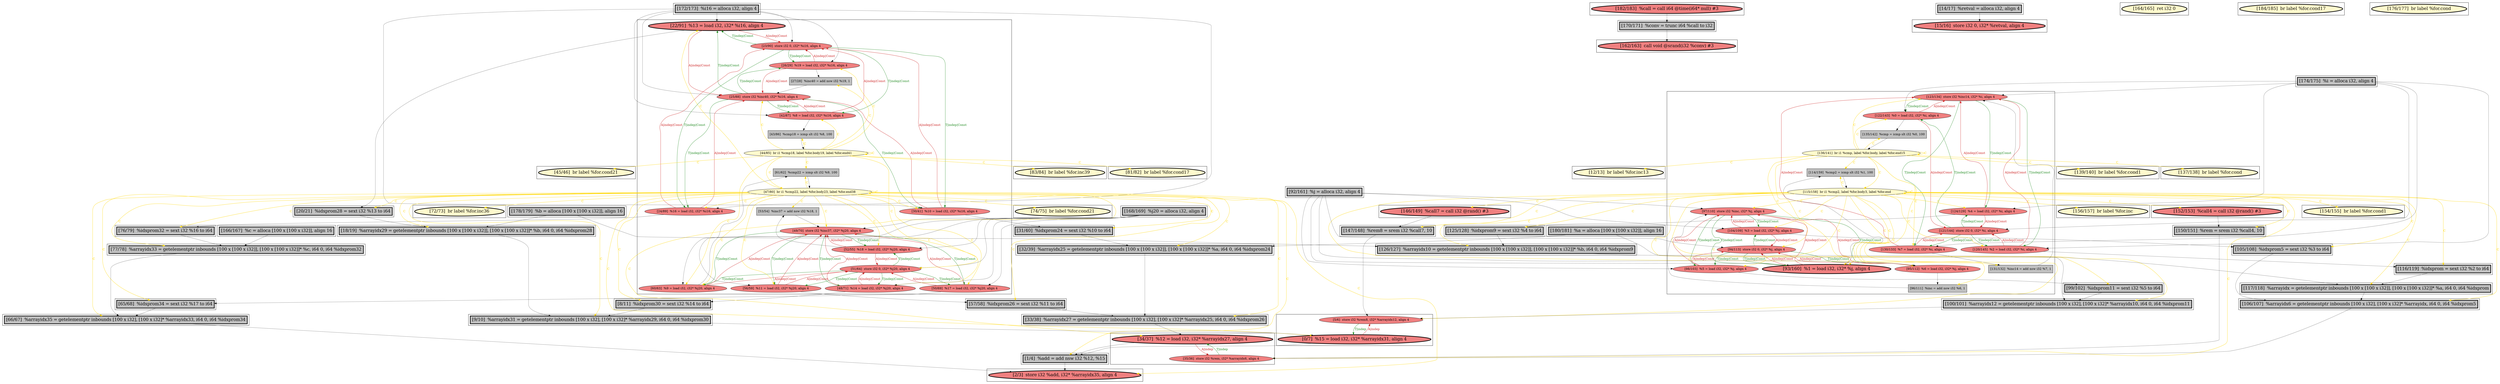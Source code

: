 
digraph G {



node383->node381 [style=solid,color=forestgreen,label="T|indep|Const",penwidth=1.0,fontcolor=forestgreen ]
node381->node383 [style=solid,color=firebrick3,label="A|indep|Const",penwidth=1.0,fontcolor=firebrick3 ]
node349->node350 [style=solid,color=forestgreen,label="T|indep",penwidth=1.0,fontcolor=forestgreen ]
node385->node383 [style=solid,color=firebrick3,label="A|indep|Const",penwidth=1.0,fontcolor=firebrick3 ]
node387->node384 [style=solid,color=gold,label="C",penwidth=1.0,fontcolor=gold ]
node356->node355 [style=solid,color=firebrick3,label="A|indep",penwidth=1.0,fontcolor=firebrick3 ]
node406->node414 [style=solid,color=black,label="",penwidth=0.5,fontcolor=black ]
node418->node408 [style=solid,color=forestgreen,label="T|indep|Const",penwidth=1.0,fontcolor=forestgreen ]
node408->node418 [style=solid,color=firebrick3,label="A|indep|Const",penwidth=1.0,fontcolor=firebrick3 ]
node380->node376 [style=solid,color=forestgreen,label="T|indep|Const",penwidth=1.0,fontcolor=forestgreen ]
node385->node373 [style=solid,color=firebrick3,label="A|indep|Const",penwidth=1.0,fontcolor=firebrick3 ]
node373->node385 [style=solid,color=forestgreen,label="T|indep|Const",penwidth=1.0,fontcolor=forestgreen ]
node373->node382 [style=solid,color=forestgreen,label="T|indep|Const",penwidth=1.0,fontcolor=forestgreen ]
node383->node385 [style=solid,color=forestgreen,label="T|indep|Const",penwidth=1.0,fontcolor=forestgreen ]
node382->node373 [style=solid,color=firebrick3,label="A|indep|Const",penwidth=1.0,fontcolor=firebrick3 ]
node375->node376 [style=solid,color=forestgreen,label="T|indep|Const",penwidth=1.0,fontcolor=forestgreen ]
node380->node377 [style=solid,color=forestgreen,label="T|indep|Const",penwidth=1.0,fontcolor=forestgreen ]
node424->node421 [style=solid,color=forestgreen,label="T|indep|Const",penwidth=1.0,fontcolor=forestgreen ]
node393->node355 [style=solid,color=black,label="",penwidth=0.5,fontcolor=black ]
node374->node436 [style=solid,color=gold,label="C",penwidth=1.0,fontcolor=gold ]
node378->node380 [style=solid,color=firebrick3,label="A|indep|Const",penwidth=1.0,fontcolor=firebrick3 ]
node384->node388 [style=solid,color=black,label="",penwidth=0.5,fontcolor=black ]
node378->node375 [style=solid,color=firebrick3,label="A|indep|Const",penwidth=1.0,fontcolor=firebrick3 ]
node375->node378 [style=solid,color=forestgreen,label="T|indep|Const",penwidth=1.0,fontcolor=forestgreen ]
node383->node384 [style=solid,color=forestgreen,label="T|indep|Const",penwidth=1.0,fontcolor=forestgreen ]
node383->node382 [style=solid,color=forestgreen,label="T|indep|Const",penwidth=1.0,fontcolor=forestgreen ]
node413->node418 [style=solid,color=firebrick3,label="A|indep|Const",penwidth=1.0,fontcolor=firebrick3 ]
node411->node426 [style=solid,color=firebrick3,label="A|indep|Const",penwidth=1.0,fontcolor=firebrick3 ]
node427->node423 [style=solid,color=forestgreen,label="T|indep|Const",penwidth=1.0,fontcolor=forestgreen ]
node423->node427 [style=solid,color=firebrick3,label="A|indep|Const",penwidth=1.0,fontcolor=firebrick3 ]
node427->node425 [style=solid,color=forestgreen,label="T|indep|Const",penwidth=1.0,fontcolor=forestgreen ]
node425->node427 [style=solid,color=firebrick3,label="A|indep|Const",penwidth=1.0,fontcolor=firebrick3 ]
node419->node427 [style=solid,color=firebrick3,label="A|indep|Const",penwidth=1.0,fontcolor=firebrick3 ]
node417->node426 [style=solid,color=firebrick3,label="A|indep|Const",penwidth=1.0,fontcolor=firebrick3 ]
node423->node426 [style=solid,color=firebrick3,label="A|indep|Const",penwidth=1.0,fontcolor=firebrick3 ]
node426->node423 [style=solid,color=forestgreen,label="T|indep|Const",penwidth=1.0,fontcolor=forestgreen ]
node412->node428 [style=solid,color=gold,label="C",penwidth=1.0,fontcolor=gold ]
node425->node426 [style=solid,color=firebrick3,label="A|indep|Const",penwidth=1.0,fontcolor=firebrick3 ]
node380->node389 [style=solid,color=forestgreen,label="T|indep|Const",penwidth=1.0,fontcolor=forestgreen ]
node426->node425 [style=solid,color=forestgreen,label="T|indep|Const",penwidth=1.0,fontcolor=forestgreen ]
node382->node383 [style=solid,color=firebrick3,label="A|indep|Const",penwidth=1.0,fontcolor=firebrick3 ]
node424->node413 [style=solid,color=forestgreen,label="T|indep|Const",penwidth=1.0,fontcolor=forestgreen ]
node426->node417 [style=solid,color=forestgreen,label="T|indep|Const",penwidth=1.0,fontcolor=forestgreen ]
node419->node426 [style=solid,color=firebrick3,label="A|indep|Const",penwidth=1.0,fontcolor=firebrick3 ]
node412->node411 [style=solid,color=gold,label="C",penwidth=1.0,fontcolor=gold ]
node426->node419 [style=solid,color=forestgreen,label="T|indep|Const",penwidth=1.0,fontcolor=forestgreen ]
node387->node433 [style=solid,color=gold,label="C",penwidth=1.0,fontcolor=gold ]
node412->node410 [style=solid,color=gold,label="C",penwidth=1.0,fontcolor=gold ]
node434->node427 [style=solid,color=black,label="",penwidth=0.5,fontcolor=black ]
node375->node389 [style=solid,color=forestgreen,label="T|indep|Const",penwidth=1.0,fontcolor=forestgreen ]
node381->node373 [style=solid,color=firebrick3,label="A|indep|Const",penwidth=1.0,fontcolor=firebrick3 ]
node373->node381 [style=solid,color=forestgreen,label="T|indep|Const",penwidth=1.0,fontcolor=forestgreen ]
node429->node349 [style=solid,color=black,label="",penwidth=0.5,fontcolor=black ]
node413->node424 [style=solid,color=firebrick3,label="A|indep|Const",penwidth=1.0,fontcolor=firebrick3 ]
node412->node366 [style=solid,color=gold,label="C",penwidth=1.0,fontcolor=gold ]
node420->node412 [style=solid,color=gold,label="C",penwidth=1.0,fontcolor=gold ]
node374->node386 [style=solid,color=gold,label="C",penwidth=1.0,fontcolor=gold ]
node371->node373 [style=solid,color=black,label="",penwidth=0.5,fontcolor=black ]
node372->node374 [style=solid,color=black,label="",penwidth=0.5,fontcolor=black ]
node424->node414 [style=solid,color=forestgreen,label="T|indep|Const",penwidth=1.0,fontcolor=forestgreen ]
node417->node362 [style=solid,color=black,label="",penwidth=0.5,fontcolor=black ]
node408->node360 [style=solid,color=black,label="",penwidth=0.5,fontcolor=black ]
node434->node425 [style=solid,color=black,label="",penwidth=0.5,fontcolor=black ]
node412->node426 [style=solid,color=gold,label="C",penwidth=1.0,fontcolor=gold ]
node437->node349 [style=solid,color=black,label="",penwidth=0.5,fontcolor=black ]
node360->node358 [style=solid,color=black,label="",penwidth=0.5,fontcolor=black ]
node412->node391 [style=solid,color=gold,label="C",penwidth=1.0,fontcolor=gold ]
node426->node411 [style=solid,color=forestgreen,label="T|indep|Const",penwidth=1.0,fontcolor=forestgreen ]
node353->node397 [style=solid,color=black,label="",penwidth=0.5,fontcolor=black ]
node424->node408 [style=solid,color=forestgreen,label="T|indep|Const",penwidth=1.0,fontcolor=forestgreen ]
node420->node421 [style=solid,color=gold,label="C",penwidth=1.0,fontcolor=gold ]
node420->node396 [style=solid,color=gold,label="C",penwidth=1.0,fontcolor=gold ]
node420->node423 [style=solid,color=gold,label="C",penwidth=1.0,fontcolor=gold ]
node374->node372 [style=solid,color=gold,label="C",penwidth=1.0,fontcolor=gold ]
node350->node349 [style=solid,color=firebrick3,label="A|indep",penwidth=1.0,fontcolor=firebrick3 ]
node427->node419 [style=solid,color=forestgreen,label="T|indep|Const",penwidth=1.0,fontcolor=forestgreen ]
node420->node424 [style=solid,color=gold,label="C",penwidth=1.0,fontcolor=gold ]
node428->node392 [style=solid,color=black,label="",penwidth=0.5,fontcolor=black ]
node420->node422 [style=solid,color=gold,label="C",penwidth=1.0,fontcolor=gold ]
node417->node427 [style=solid,color=firebrick3,label="A|indep|Const",penwidth=1.0,fontcolor=firebrick3 ]
node412->node358 [style=solid,color=gold,label="C",penwidth=1.0,fontcolor=gold ]
node420->node416 [style=solid,color=gold,label="C",penwidth=1.0,fontcolor=gold ]
node435->node404 [style=solid,color=black,label="",penwidth=0.5,fontcolor=black ]
node394->node370 [style=solid,color=black,label="",penwidth=0.5,fontcolor=black ]
node418->node413 [style=solid,color=forestgreen,label="T|indep|Const",penwidth=1.0,fontcolor=forestgreen ]
node401->node391 [style=solid,color=black,label="",penwidth=0.5,fontcolor=black ]
node387->node388 [style=solid,color=gold,label="C",penwidth=1.0,fontcolor=gold ]
node387->node383 [style=solid,color=gold,label="C",penwidth=1.0,fontcolor=gold ]
node390->node393 [style=solid,color=black,label="",penwidth=0.5,fontcolor=black ]
node418->node421 [style=solid,color=forestgreen,label="T|indep|Const",penwidth=1.0,fontcolor=forestgreen ]
node374->node389 [style=solid,color=gold,label="C",penwidth=1.0,fontcolor=gold ]
node416->node418 [style=solid,color=firebrick3,label="A|indep|Const",penwidth=1.0,fontcolor=firebrick3 ]
node374->node403 [style=solid,color=gold,label="C",penwidth=1.0,fontcolor=gold ]
node386->node380 [style=solid,color=black,label="",penwidth=0.5,fontcolor=black ]
node387->node402 [style=solid,color=gold,label="C",penwidth=1.0,fontcolor=gold ]
node376->node440 [style=solid,color=black,label="",penwidth=0.5,fontcolor=black ]
node374->node404 [style=solid,color=gold,label="C",penwidth=1.0,fontcolor=gold ]
node374->node349 [style=solid,color=gold,label="C",penwidth=1.0,fontcolor=gold ]
node419->node364 [style=solid,color=black,label="",penwidth=0.5,fontcolor=black ]
node374->node399 [style=solid,color=gold,label="C",penwidth=1.0,fontcolor=gold ]
node408->node424 [style=solid,color=firebrick3,label="A|indep|Const",penwidth=1.0,fontcolor=firebrick3 ]
node416->node424 [style=solid,color=firebrick3,label="A|indep|Const",penwidth=1.0,fontcolor=firebrick3 ]
node374->node390 [style=solid,color=gold,label="C",penwidth=1.0,fontcolor=gold ]
node406->node408 [style=solid,color=black,label="",penwidth=0.5,fontcolor=black ]
node358->node357 [style=solid,color=black,label="",penwidth=0.5,fontcolor=black ]
node412->node354 [style=solid,color=gold,label="C",penwidth=1.0,fontcolor=gold ]
node377->node380 [style=solid,color=firebrick3,label="A|indep|Const",penwidth=1.0,fontcolor=firebrick3 ]
node371->node385 [style=solid,color=black,label="",penwidth=0.5,fontcolor=black ]
node374->node438 [style=solid,color=gold,label="C",penwidth=1.0,fontcolor=gold ]
node374->node376 [style=solid,color=gold,label="C",penwidth=1.0,fontcolor=gold ]
node420->node427 [style=solid,color=gold,label="C",penwidth=1.0,fontcolor=gold ]
node387->node351 [style=solid,color=gold,label="C",penwidth=1.0,fontcolor=gold ]
node412->node392 [style=solid,color=gold,label="C",penwidth=1.0,fontcolor=gold ]
node406->node416 [style=solid,color=black,label="",penwidth=0.5,fontcolor=black ]
node376->node380 [style=solid,color=firebrick3,label="A|indep|Const",penwidth=1.0,fontcolor=firebrick3 ]
node368->node354 [style=solid,color=black,label="",penwidth=0.5,fontcolor=black ]
node387->node372 [style=solid,color=gold,label="C",penwidth=1.0,fontcolor=gold ]
node412->node417 [style=solid,color=gold,label="C",penwidth=1.0,fontcolor=gold ]
node374->node429 [style=solid,color=gold,label="C",penwidth=1.0,fontcolor=gold ]
node367->node389 [style=solid,color=black,label="",penwidth=0.5,fontcolor=black ]
node374->node380 [style=solid,color=gold,label="C",penwidth=1.0,fontcolor=gold ]
node427->node411 [style=solid,color=forestgreen,label="T|indep|Const",penwidth=1.0,fontcolor=forestgreen ]
node403->node435 [style=solid,color=black,label="",penwidth=0.5,fontcolor=black ]
node412->node423 [style=solid,color=gold,label="C",penwidth=1.0,fontcolor=gold ]
node441->node437 [style=solid,color=black,label="",penwidth=0.5,fontcolor=black ]
node436->node438 [style=solid,color=black,label="",penwidth=0.5,fontcolor=black ]
node412->node413 [style=solid,color=gold,label="C",penwidth=1.0,fontcolor=gold ]
node412->node425 [style=solid,color=gold,label="C",penwidth=1.0,fontcolor=gold ]
node414->node418 [style=solid,color=firebrick3,label="A|indep|Const",penwidth=1.0,fontcolor=firebrick3 ]
node414->node424 [style=solid,color=firebrick3,label="A|indep|Const",penwidth=1.0,fontcolor=firebrick3 ]
node434->node417 [style=solid,color=black,label="",penwidth=0.5,fontcolor=black ]
node374->node440 [style=solid,color=gold,label="C",penwidth=1.0,fontcolor=gold ]
node412->node362 [style=solid,color=gold,label="C",penwidth=1.0,fontcolor=gold ]
node434->node419 [style=solid,color=black,label="",penwidth=0.5,fontcolor=black ]
node387->node381 [style=solid,color=gold,label="C",penwidth=1.0,fontcolor=gold ]
node412->node365 [style=solid,color=gold,label="C",penwidth=1.0,fontcolor=gold ]
node389->node380 [style=solid,color=firebrick3,label="A|indep|Const",penwidth=1.0,fontcolor=firebrick3 ]
node379->node387 [style=solid,color=black,label="",penwidth=0.5,fontcolor=black ]
node418->node414 [style=solid,color=forestgreen,label="T|indep|Const",penwidth=1.0,fontcolor=forestgreen ]
node389->node441 [style=solid,color=black,label="",penwidth=0.5,fontcolor=black ]
node412->node356 [style=solid,color=gold,label="C",penwidth=1.0,fontcolor=gold ]
node384->node383 [style=solid,color=firebrick3,label="A|indep|Const",penwidth=1.0,fontcolor=firebrick3 ]
node387->node374 [style=solid,color=gold,label="C",penwidth=1.0,fontcolor=gold ]
node412->node363 [style=solid,color=gold,label="C",penwidth=1.0,fontcolor=gold ]
node412->node408 [style=solid,color=gold,label="C",penwidth=1.0,fontcolor=gold ]
node412->node414 [style=solid,color=gold,label="C",penwidth=1.0,fontcolor=gold ]
node434->node423 [style=solid,color=black,label="",penwidth=0.5,fontcolor=black ]
node412->node397 [style=solid,color=gold,label="C",penwidth=1.0,fontcolor=gold ]
node409->node424 [style=solid,color=black,label="",penwidth=0.5,fontcolor=black ]
node438->node437 [style=solid,color=black,label="",penwidth=0.5,fontcolor=black ]
node412->node364 [style=solid,color=gold,label="C",penwidth=1.0,fontcolor=gold ]
node392->node363 [style=solid,color=black,label="",penwidth=0.5,fontcolor=black ]
node374->node393 [style=solid,color=gold,label="C",penwidth=1.0,fontcolor=gold ]
node423->node422 [style=solid,color=black,label="",penwidth=0.5,fontcolor=black ]
node374->node382 [style=solid,color=gold,label="C",penwidth=1.0,fontcolor=gold ]
node371->node383 [style=solid,color=black,label="",penwidth=0.5,fontcolor=black ]
node412->node360 [style=solid,color=gold,label="C",penwidth=1.0,fontcolor=gold ]
node412->node353 [style=solid,color=gold,label="C",penwidth=1.0,fontcolor=gold ]
node374->node435 [style=solid,color=gold,label="C",penwidth=1.0,fontcolor=gold ]
node420->node409 [style=solid,color=gold,label="C",penwidth=1.0,fontcolor=gold ]
node420->node369 [style=solid,color=gold,label="C",penwidth=1.0,fontcolor=gold ]
node374->node355 [style=solid,color=gold,label="C",penwidth=1.0,fontcolor=gold ]
node395->node354 [style=solid,color=black,label="",penwidth=0.5,fontcolor=black ]
node425->node353 [style=solid,color=black,label="",penwidth=0.5,fontcolor=black ]
node374->node437 [style=solid,color=gold,label="C",penwidth=1.0,fontcolor=gold ]
node412->node395 [style=solid,color=gold,label="C",penwidth=1.0,fontcolor=gold ]
node412->node357 [style=solid,color=gold,label="C",penwidth=1.0,fontcolor=gold ]
node367->node378 [style=solid,color=black,label="",penwidth=0.5,fontcolor=black ]
node440->node404 [style=solid,color=black,label="",penwidth=0.5,fontcolor=black ]
node410->node426 [style=solid,color=black,label="",penwidth=0.5,fontcolor=black ]
node420->node415 [style=solid,color=gold,label="C",penwidth=1.0,fontcolor=gold ]
node412->node419 [style=solid,color=gold,label="C",penwidth=1.0,fontcolor=gold ]
node415->node420 [style=solid,color=black,label="",penwidth=0.5,fontcolor=black ]
node388->node383 [style=solid,color=black,label="",penwidth=0.5,fontcolor=black ]
node385->node436 [style=solid,color=black,label="",penwidth=0.5,fontcolor=black ]
node406->node421 [style=solid,color=black,label="",penwidth=0.5,fontcolor=black ]
node421->node418 [style=solid,color=firebrick3,label="A|indep|Const",penwidth=1.0,fontcolor=firebrick3 ]
node354->node397 [style=solid,color=black,label="",penwidth=0.5,fontcolor=black ]
node355->node356 [style=solid,color=forestgreen,label="T|indep",penwidth=1.0,fontcolor=forestgreen ]
node422->node412 [style=solid,color=black,label="",penwidth=0.5,fontcolor=black ]
node380->node378 [style=solid,color=forestgreen,label="T|indep|Const",penwidth=1.0,fontcolor=forestgreen ]
node368->node438 [style=solid,color=black,label="",penwidth=0.5,fontcolor=black ]
node418->node416 [style=solid,color=forestgreen,label="T|indep|Const",penwidth=1.0,fontcolor=forestgreen ]
node363->node391 [style=solid,color=black,label="",penwidth=0.5,fontcolor=black ]
node367->node376 [style=solid,color=black,label="",penwidth=0.5,fontcolor=black ]
node371->node382 [style=solid,color=black,label="",penwidth=0.5,fontcolor=black ]
node389->node375 [style=solid,color=firebrick3,label="A|indep|Const",penwidth=1.0,fontcolor=firebrick3 ]
node397->node350 [style=solid,color=black,label="",penwidth=0.5,fontcolor=black ]
node413->node428 [style=solid,color=black,label="",penwidth=0.5,fontcolor=black ]
node405->node358 [style=solid,color=black,label="",penwidth=0.5,fontcolor=black ]
node374->node407 [style=solid,color=gold,label="C",penwidth=1.0,fontcolor=gold ]
node374->node378 [style=solid,color=gold,label="C",penwidth=1.0,fontcolor=gold ]
node424->node416 [style=solid,color=forestgreen,label="T|indep|Const",penwidth=1.0,fontcolor=forestgreen ]
node411->node427 [style=solid,color=firebrick3,label="A|indep|Const",penwidth=1.0,fontcolor=firebrick3 ]
node367->node375 [style=solid,color=black,label="",penwidth=0.5,fontcolor=black ]
node377->node372 [style=solid,color=black,label="",penwidth=0.5,fontcolor=black ]
node350->node401 [style=solid,color=black,label="",penwidth=0.5,fontcolor=black ]
node405->node435 [style=solid,color=black,label="",penwidth=0.5,fontcolor=black ]
node387->node387 [style=solid,color=gold,label="C",penwidth=1.0,fontcolor=gold ]
node387->node379 [style=solid,color=gold,label="C",penwidth=1.0,fontcolor=gold ]
node434->node411 [style=solid,color=black,label="",penwidth=0.5,fontcolor=black ]
node371->node381 [style=solid,color=black,label="",penwidth=0.5,fontcolor=black ]
node421->node424 [style=solid,color=firebrick3,label="A|indep|Const",penwidth=1.0,fontcolor=firebrick3 ]
node374->node374 [style=solid,color=gold,label="C",penwidth=1.0,fontcolor=gold ]
node374->node439 [style=solid,color=gold,label="C",penwidth=1.0,fontcolor=gold ]
node412->node350 [style=solid,color=gold,label="C",penwidth=1.0,fontcolor=gold ]
node416->node409 [style=solid,color=black,label="",penwidth=0.5,fontcolor=black ]
node430->node392 [style=solid,color=black,label="",penwidth=0.5,fontcolor=black ]
node374->node377 [style=solid,color=gold,label="C",penwidth=1.0,fontcolor=gold ]
node384->node373 [style=solid,color=firebrick3,label="A|indep|Const",penwidth=1.0,fontcolor=firebrick3 ]
node374->node385 [style=solid,color=gold,label="C",penwidth=1.0,fontcolor=gold ]
node370->node432 [style=solid,color=black,label="",penwidth=0.5,fontcolor=black ]
node411->node410 [style=solid,color=black,label="",penwidth=0.5,fontcolor=black ]
node373->node384 [style=solid,color=forestgreen,label="T|indep|Const",penwidth=1.0,fontcolor=forestgreen ]
node364->node363 [style=solid,color=black,label="",penwidth=0.5,fontcolor=black ]
node352->node359 [style=solid,color=black,label="",penwidth=0.5,fontcolor=black ]
node420->node361 [style=solid,color=gold,label="C",penwidth=1.0,fontcolor=gold ]
node404->node355 [style=solid,color=black,label="",penwidth=0.5,fontcolor=black ]
node367->node377 [style=solid,color=black,label="",penwidth=0.5,fontcolor=black ]
node406->node418 [style=solid,color=black,label="",penwidth=0.5,fontcolor=black ]
node362->node357 [style=solid,color=black,label="",penwidth=0.5,fontcolor=black ]
node387->node375 [style=solid,color=gold,label="C",penwidth=1.0,fontcolor=gold ]
node412->node422 [style=solid,color=gold,label="C",penwidth=1.0,fontcolor=gold ]
node434->node426 [style=solid,color=black,label="",penwidth=0.5,fontcolor=black ]
node427->node417 [style=solid,color=forestgreen,label="T|indep|Const",penwidth=1.0,fontcolor=forestgreen ]
node421->node415 [style=solid,color=black,label="",penwidth=0.5,fontcolor=black ]
node387->node377 [style=solid,color=gold,label="C",penwidth=1.0,fontcolor=gold ]
node378->node386 [style=solid,color=black,label="",penwidth=0.5,fontcolor=black ]
node356->node401 [style=solid,color=black,label="",penwidth=0.5,fontcolor=black ]
node377->node375 [style=solid,color=firebrick3,label="A|indep|Const",penwidth=1.0,fontcolor=firebrick3 ]
node412->node401 [style=solid,color=gold,label="C",penwidth=1.0,fontcolor=gold ]
node381->node379 [style=solid,color=black,label="",penwidth=0.5,fontcolor=black ]
node406->node413 [style=solid,color=black,label="",penwidth=0.5,fontcolor=black ]
node375->node377 [style=solid,color=forestgreen,label="T|indep|Const",penwidth=1.0,fontcolor=forestgreen ]
node382->node403 [style=solid,color=black,label="",penwidth=0.5,fontcolor=black ]
node406->node424 [style=solid,color=black,label="",penwidth=0.5,fontcolor=black ]
node374->node441 [style=solid,color=gold,label="C",penwidth=1.0,fontcolor=gold ]
node371->node384 [style=solid,color=black,label="",penwidth=0.5,fontcolor=black ]
node357->node356 [style=solid,color=black,label="",penwidth=0.5,fontcolor=black ]
node420->node420 [style=solid,color=gold,label="C",penwidth=1.0,fontcolor=gold ]
node367->node380 [style=solid,color=black,label="",penwidth=0.5,fontcolor=black ]
node412->node412 [style=solid,color=gold,label="C",penwidth=1.0,fontcolor=gold ]
node407->node429 [style=solid,color=black,label="",penwidth=0.5,fontcolor=black ]
node376->node375 [style=solid,color=firebrick3,label="A|indep|Const",penwidth=1.0,fontcolor=firebrick3 ]
node414->node395 [style=solid,color=black,label="",penwidth=0.5,fontcolor=black ]


subgraph cluster53 {


node440 [penwidth=3.0,fontsize=20,fillcolor=grey,label="[105/108]  %idxprom5 = sext i32 %3 to i64",shape=rectangle,style=filled ]



}

subgraph cluster51 {


node438 [penwidth=3.0,fontsize=20,fillcolor=grey,label="[126/127]  %arrayidx10 = getelementptr inbounds [100 x [100 x i32]], [100 x [100 x i32]]* %b, i64 0, i64 %idxprom9",shape=rectangle,style=filled ]



}

subgraph cluster50 {


node437 [penwidth=3.0,fontsize=20,fillcolor=grey,label="[100/101]  %arrayidx12 = getelementptr inbounds [100 x i32], [100 x i32]* %arrayidx10, i64 0, i64 %idxprom11",shape=rectangle,style=filled ]



}

subgraph cluster49 {


node436 [penwidth=3.0,fontsize=20,fillcolor=grey,label="[125/128]  %idxprom9 = sext i32 %4 to i64",shape=rectangle,style=filled ]



}

subgraph cluster45 {


node432 [penwidth=3.0,fontsize=20,fillcolor=lightcoral,label="[162/163]  call void @srand(i32 %conv) #3",shape=ellipse,style=filled ]



}

subgraph cluster41 {


node428 [penwidth=3.0,fontsize=20,fillcolor=grey,label="[76/79]  %idxprom32 = sext i32 %16 to i64",shape=rectangle,style=filled ]



}

subgraph cluster39 {


node407 [penwidth=3.0,fontsize=20,fillcolor=lightcoral,label="[146/149]  %call7 = call i32 @rand() #3",shape=ellipse,style=filled ]



}

subgraph cluster38 {


node406 [penwidth=3.0,fontsize=20,fillcolor=grey,label="[172/173]  %i16 = alloca i32, align 4",shape=rectangle,style=filled ]



}

subgraph cluster46 {


node433 [penwidth=3.0,fontsize=20,fillcolor=lemonchiffon,label="[139/140]  br label %for.cond1",shape=ellipse,style=filled ]



}

subgraph cluster37 {


node405 [penwidth=3.0,fontsize=20,fillcolor=grey,label="[180/181]  %a = alloca [100 x [100 x i32]], align 16",shape=rectangle,style=filled ]



}

subgraph cluster36 {


node404 [penwidth=3.0,fontsize=20,fillcolor=grey,label="[106/107]  %arrayidx6 = getelementptr inbounds [100 x i32], [100 x i32]* %arrayidx, i64 0, i64 %idxprom5",shape=rectangle,style=filled ]



}

subgraph cluster15 {


node366 [penwidth=3.0,fontsize=20,fillcolor=lemonchiffon,label="[74/75]  br label %for.cond21",shape=ellipse,style=filled ]



}

subgraph cluster40 {


node426 [fillcolor=lightcoral,label="[49/70]  store i32 %inc37, i32* %j20, align 4",shape=ellipse,style=filled ]
node425 [fillcolor=lightcoral,label="[48/71]  %14 = load i32, i32* %j20, align 4",shape=ellipse,style=filled ]
node413 [fillcolor=lightcoral,label="[24/89]  %16 = load i32, i32* %i16, align 4",shape=ellipse,style=filled ]
node411 [fillcolor=lightcoral,label="[52/55]  %18 = load i32, i32* %j20, align 4",shape=ellipse,style=filled ]
node410 [fillcolor=grey,label="[53/54]  %inc37 = add nsw i32 %18, 1",shape=rectangle,style=filled ]
node420 [fillcolor=lemonchiffon,label="[44/85]  br i1 %cmp18, label %for.body19, label %for.end41",shape=ellipse,style=filled ]
node408 [fillcolor=lightcoral,label="[30/41]  %10 = load i32, i32* %i16, align 4",shape=ellipse,style=filled ]
node409 [fillcolor=grey,label="[27/28]  %inc40 = add nsw i32 %19, 1",shape=rectangle,style=filled ]
node417 [fillcolor=lightcoral,label="[56/59]  %11 = load i32, i32* %j20, align 4",shape=ellipse,style=filled ]
node418 [fillcolor=lightcoral,label="[23/90]  store i32 0, i32* %i16, align 4",shape=ellipse,style=filled ]
node424 [fillcolor=lightcoral,label="[25/88]  store i32 %inc40, i32* %i16, align 4",shape=ellipse,style=filled ]
node414 [penwidth=3.0,fontsize=20,fillcolor=lightcoral,label="[22/91]  %13 = load i32, i32* %i16, align 4",shape=ellipse,style=filled ]
node415 [fillcolor=grey,label="[43/86]  %cmp18 = icmp slt i32 %8, 100",shape=rectangle,style=filled ]
node427 [fillcolor=lightcoral,label="[51/64]  store i32 0, i32* %j20, align 4",shape=ellipse,style=filled ]
node421 [fillcolor=lightcoral,label="[42/87]  %8 = load i32, i32* %i16, align 4",shape=ellipse,style=filled ]
node422 [fillcolor=grey,label="[61/62]  %cmp22 = icmp slt i32 %9, 100",shape=rectangle,style=filled ]
node416 [fillcolor=lightcoral,label="[26/29]  %19 = load i32, i32* %i16, align 4",shape=ellipse,style=filled ]
node412 [fillcolor=lemonchiffon,label="[47/80]  br i1 %cmp22, label %for.body23, label %for.end38",shape=ellipse,style=filled ]
node419 [fillcolor=lightcoral,label="[50/69]  %17 = load i32, i32* %j20, align 4",shape=ellipse,style=filled ]
node423 [fillcolor=lightcoral,label="[60/63]  %9 = load i32, i32* %j20, align 4",shape=ellipse,style=filled ]



}

subgraph cluster35 {


node403 [penwidth=3.0,fontsize=20,fillcolor=grey,label="[116/119]  %idxprom = sext i32 %2 to i64",shape=rectangle,style=filled ]



}

subgraph cluster54 {


node441 [penwidth=3.0,fontsize=20,fillcolor=grey,label="[99/102]  %idxprom11 = sext i32 %5 to i64",shape=rectangle,style=filled ]



}

subgraph cluster42 {


node429 [penwidth=3.0,fontsize=20,fillcolor=grey,label="[147/148]  %rem8 = srem i32 %call7, 10",shape=rectangle,style=filled ]



}

subgraph cluster11 {


node362 [penwidth=3.0,fontsize=20,fillcolor=grey,label="[57/58]  %idxprom26 = sext i32 %11 to i64",shape=rectangle,style=filled ]



}

subgraph cluster43 {


node430 [penwidth=3.0,fontsize=20,fillcolor=grey,label="[166/167]  %c = alloca [100 x [100 x i32]], align 16",shape=rectangle,style=filled ]



}

subgraph cluster19 {


node370 [penwidth=3.0,fontsize=20,fillcolor=grey,label="[170/171]  %conv = trunc i64 %call to i32",shape=rectangle,style=filled ]



}

subgraph cluster9 {


node360 [penwidth=3.0,fontsize=20,fillcolor=grey,label="[31/40]  %idxprom24 = sext i32 %10 to i64",shape=rectangle,style=filled ]



}

subgraph cluster52 {


node439 [penwidth=3.0,fontsize=20,fillcolor=lemonchiffon,label="[156/157]  br label %for.inc",shape=ellipse,style=filled ]



}

subgraph cluster8 {


node359 [penwidth=3.0,fontsize=20,fillcolor=lightcoral,label="[15/16]  store i32 0, i32* %retval, align 4",shape=ellipse,style=filled ]



}

subgraph cluster10 {


node361 [penwidth=3.0,fontsize=20,fillcolor=lemonchiffon,label="[45/46]  br label %for.cond21",shape=ellipse,style=filled ]



}

subgraph cluster23 {


node391 [penwidth=3.0,fontsize=20,fillcolor=lightcoral,label="[2/3]  store i32 %add, i32* %arrayidx35, align 4",shape=ellipse,style=filled ]



}

subgraph cluster7 {


node358 [penwidth=3.0,fontsize=20,fillcolor=grey,label="[32/39]  %arrayidx25 = getelementptr inbounds [100 x [100 x i32]], [100 x [100 x i32]]* %a, i64 0, i64 %idxprom24",shape=rectangle,style=filled ]



}

subgraph cluster14 {


node365 [penwidth=3.0,fontsize=20,fillcolor=lemonchiffon,label="[72/73]  br label %for.inc36",shape=ellipse,style=filled ]



}

subgraph cluster44 {


node431 [penwidth=3.0,fontsize=20,fillcolor=lemonchiffon,label="[164/165]  ret i32 0",shape=ellipse,style=filled ]



}

subgraph cluster6 {


node357 [penwidth=3.0,fontsize=20,fillcolor=grey,label="[33/38]  %arrayidx27 = getelementptr inbounds [100 x i32], [100 x i32]* %arrayidx25, i64 0, i64 %idxprom26",shape=rectangle,style=filled ]



}

subgraph cluster30 {


node398 [penwidth=3.0,fontsize=20,fillcolor=lemonchiffon,label="[184/185]  br label %for.cond17",shape=ellipse,style=filled ]



}

subgraph cluster31 {


node399 [penwidth=3.0,fontsize=20,fillcolor=lemonchiffon,label="[154/155]  br label %for.cond1",shape=ellipse,style=filled ]



}

subgraph cluster0 {


node350 [penwidth=3.0,fontsize=20,fillcolor=lightcoral,label="[0/7]  %15 = load i32, i32* %arrayidx31, align 4",shape=ellipse,style=filled ]
node349 [fillcolor=lightcoral,label="[5/6]  store i32 %rem8, i32* %arrayidx12, align 4",shape=ellipse,style=filled ]



}

subgraph cluster13 {


node364 [penwidth=3.0,fontsize=20,fillcolor=grey,label="[65/68]  %idxprom34 = sext i32 %17 to i64",shape=rectangle,style=filled ]



}

subgraph cluster5 {


node356 [penwidth=3.0,fontsize=20,fillcolor=lightcoral,label="[34/37]  %12 = load i32, i32* %arrayidx27, align 4",shape=ellipse,style=filled ]
node355 [fillcolor=lightcoral,label="[35/36]  store i32 %rem, i32* %arrayidx6, align 4",shape=ellipse,style=filled ]



}

subgraph cluster47 {


node434 [penwidth=3.0,fontsize=20,fillcolor=grey,label="[168/169]  %j20 = alloca i32, align 4",shape=rectangle,style=filled ]



}

subgraph cluster1 {


node351 [penwidth=3.0,fontsize=20,fillcolor=lemonchiffon,label="[12/13]  br label %for.inc13",shape=ellipse,style=filled ]



}

subgraph cluster32 {


node400 [penwidth=3.0,fontsize=20,fillcolor=lemonchiffon,label="[176/177]  br label %for.cond",shape=ellipse,style=filled ]



}

subgraph cluster3 {


node353 [penwidth=3.0,fontsize=20,fillcolor=grey,label="[8/11]  %idxprom30 = sext i32 %14 to i64",shape=rectangle,style=filled ]



}

subgraph cluster48 {


node435 [penwidth=3.0,fontsize=20,fillcolor=grey,label="[117/118]  %arrayidx = getelementptr inbounds [100 x [100 x i32]], [100 x [100 x i32]]* %a, i64 0, i64 %idxprom",shape=rectangle,style=filled ]



}

subgraph cluster4 {


node354 [penwidth=3.0,fontsize=20,fillcolor=grey,label="[18/19]  %arrayidx29 = getelementptr inbounds [100 x [100 x i32]], [100 x [100 x i32]]* %b, i64 0, i64 %idxprom28",shape=rectangle,style=filled ]



}

subgraph cluster17 {


node368 [penwidth=3.0,fontsize=20,fillcolor=grey,label="[178/179]  %b = alloca [100 x [100 x i32]], align 16",shape=rectangle,style=filled ]



}

subgraph cluster16 {


node367 [penwidth=3.0,fontsize=20,fillcolor=grey,label="[92/161]  %j = alloca i32, align 4",shape=rectangle,style=filled ]



}

subgraph cluster2 {


node352 [penwidth=3.0,fontsize=20,fillcolor=grey,label="[14/17]  %retval = alloca i32, align 4",shape=rectangle,style=filled ]



}

subgraph cluster34 {


node402 [penwidth=3.0,fontsize=20,fillcolor=lemonchiffon,label="[137/138]  br label %for.cond",shape=ellipse,style=filled ]



}

subgraph cluster22 {


node390 [penwidth=3.0,fontsize=20,fillcolor=lightcoral,label="[152/153]  %call4 = call i32 @rand() #3",shape=ellipse,style=filled ]



}

subgraph cluster25 {


node393 [penwidth=3.0,fontsize=20,fillcolor=grey,label="[150/151]  %rem = srem i32 %call4, 10",shape=rectangle,style=filled ]



}

subgraph cluster18 {


node369 [penwidth=3.0,fontsize=20,fillcolor=lemonchiffon,label="[81/82]  br label %for.cond17",shape=ellipse,style=filled ]



}

subgraph cluster29 {


node397 [penwidth=3.0,fontsize=20,fillcolor=grey,label="[9/10]  %arrayidx31 = getelementptr inbounds [100 x i32], [100 x i32]* %arrayidx29, i64 0, i64 %idxprom30",shape=rectangle,style=filled ]



}

subgraph cluster20 {


node371 [penwidth=3.0,fontsize=20,fillcolor=grey,label="[174/175]  %i = alloca i32, align 4",shape=rectangle,style=filled ]



}

subgraph cluster26 {


node394 [penwidth=3.0,fontsize=20,fillcolor=lightcoral,label="[182/183]  %call = call i64 @time(i64* null) #3",shape=ellipse,style=filled ]



}

subgraph cluster24 {


node392 [penwidth=3.0,fontsize=20,fillcolor=grey,label="[77/78]  %arrayidx33 = getelementptr inbounds [100 x [100 x i32]], [100 x [100 x i32]]* %c, i64 0, i64 %idxprom32",shape=rectangle,style=filled ]



}

subgraph cluster28 {


node396 [penwidth=3.0,fontsize=20,fillcolor=lemonchiffon,label="[83/84]  br label %for.inc39",shape=ellipse,style=filled ]



}

subgraph cluster27 {


node395 [penwidth=3.0,fontsize=20,fillcolor=grey,label="[20/21]  %idxprom28 = sext i32 %13 to i64",shape=rectangle,style=filled ]



}

subgraph cluster21 {


node389 [fillcolor=lightcoral,label="[98/103]  %5 = load i32, i32* %j, align 4",shape=ellipse,style=filled ]
node376 [fillcolor=lightcoral,label="[104/109]  %3 = load i32, i32* %j, align 4",shape=ellipse,style=filled ]
node382 [fillcolor=lightcoral,label="[120/145]  %2 = load i32, i32* %i, align 4",shape=ellipse,style=filled ]
node375 [fillcolor=lightcoral,label="[94/113]  store i32 0, i32* %j, align 4",shape=ellipse,style=filled ]
node373 [fillcolor=lightcoral,label="[121/144]  store i32 0, i32* %i, align 4",shape=ellipse,style=filled ]
node381 [fillcolor=lightcoral,label="[122/143]  %0 = load i32, i32* %i, align 4",shape=ellipse,style=filled ]
node374 [fillcolor=lemonchiffon,label="[115/158]  br i1 %cmp2, label %for.body3, label %for.end",shape=ellipse,style=filled ]
node372 [fillcolor=grey,label="[114/159]  %cmp2 = icmp slt i32 %1, 100",shape=rectangle,style=filled ]
node377 [penwidth=3.0,fontsize=20,fillcolor=lightcoral,label="[93/160]  %1 = load i32, i32* %j, align 4",shape=ellipse,style=filled ]
node378 [fillcolor=lightcoral,label="[95/112]  %6 = load i32, i32* %j, align 4",shape=ellipse,style=filled ]
node386 [fillcolor=grey,label="[96/111]  %inc = add nsw i32 %6, 1",shape=rectangle,style=filled ]
node379 [fillcolor=grey,label="[135/142]  %cmp = icmp slt i32 %0, 100",shape=rectangle,style=filled ]
node388 [fillcolor=grey,label="[131/132]  %inc14 = add nsw i32 %7, 1",shape=rectangle,style=filled ]
node384 [fillcolor=lightcoral,label="[130/133]  %7 = load i32, i32* %i, align 4",shape=ellipse,style=filled ]
node380 [fillcolor=lightcoral,label="[97/110]  store i32 %inc, i32* %j, align 4",shape=ellipse,style=filled ]
node383 [fillcolor=lightcoral,label="[123/134]  store i32 %inc14, i32* %i, align 4",shape=ellipse,style=filled ]
node385 [fillcolor=lightcoral,label="[124/129]  %4 = load i32, i32* %i, align 4",shape=ellipse,style=filled ]
node387 [fillcolor=lemonchiffon,label="[136/141]  br i1 %cmp, label %for.body, label %for.end15",shape=ellipse,style=filled ]



}

subgraph cluster12 {


node363 [penwidth=3.0,fontsize=20,fillcolor=grey,label="[66/67]  %arrayidx35 = getelementptr inbounds [100 x i32], [100 x i32]* %arrayidx33, i64 0, i64 %idxprom34",shape=rectangle,style=filled ]



}

subgraph cluster33 {


node401 [penwidth=3.0,fontsize=20,fillcolor=grey,label="[1/4]  %add = add nsw i32 %12, %15",shape=rectangle,style=filled ]



}

}

